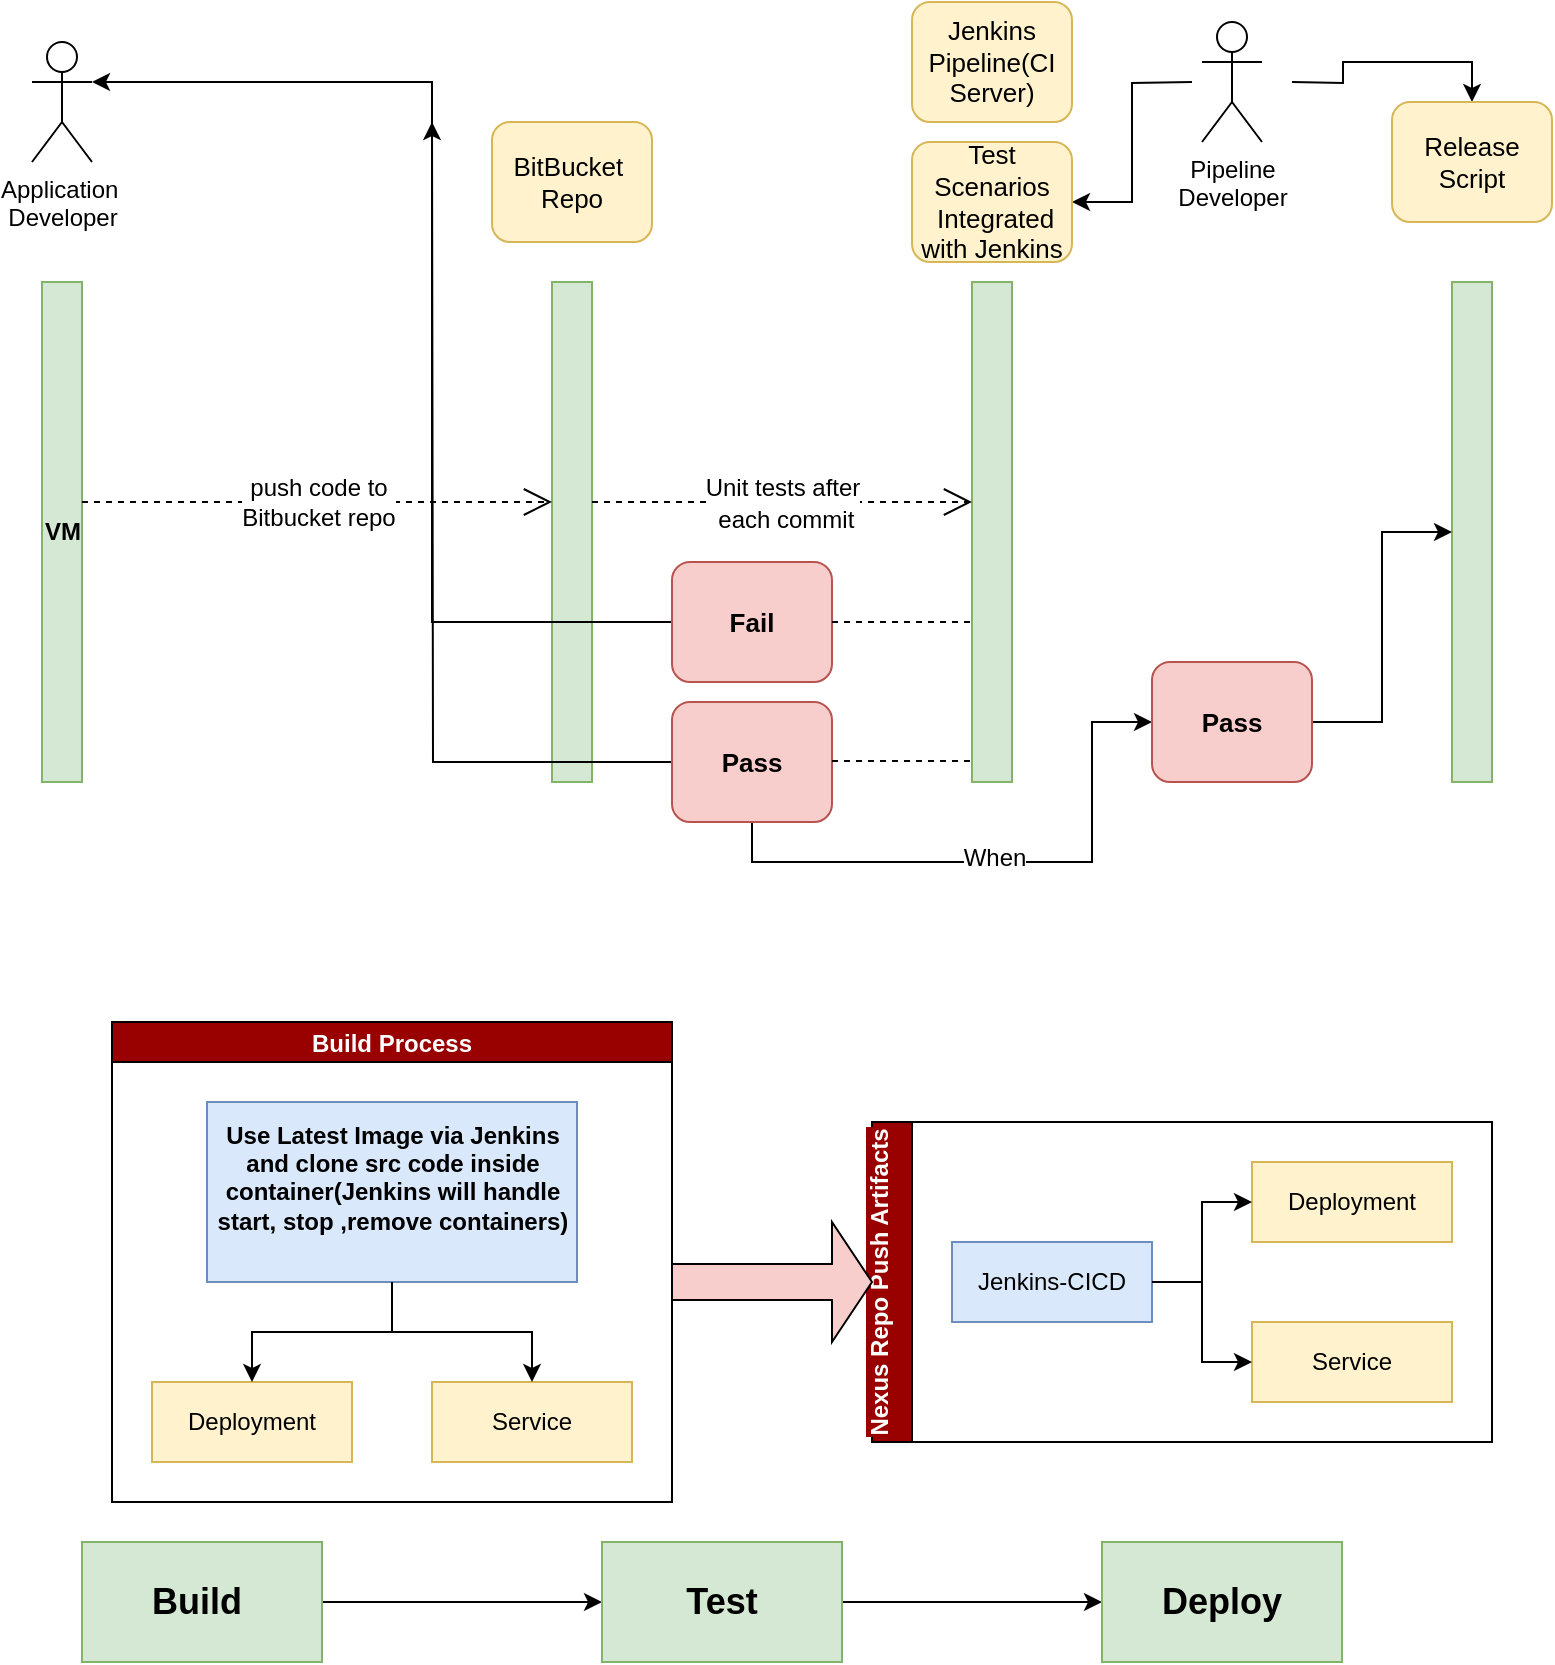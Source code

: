 <mxfile version="16.5.3" type="github" pages="2"><diagram id="RxmPx9w5jdzufzQm7B2K" name="Page-1"><mxGraphModel dx="1038" dy="547" grid="1" gridSize="10" guides="1" tooltips="1" connect="1" arrows="1" fold="1" page="1" pageScale="1" pageWidth="850" pageHeight="1100" math="0" shadow="0"><root><mxCell id="0"/><mxCell id="1" parent="0"/><mxCell id="TXXqWg1TCEIOcqlLvXfd-5" value="Application&amp;nbsp;&lt;br&gt;Developer" style="shape=umlActor;verticalLabelPosition=bottom;verticalAlign=top;html=1;outlineConnect=0;" parent="1" vertex="1"><mxGeometry x="50" y="40" width="30" height="60" as="geometry"/></mxCell><mxCell id="TXXqWg1TCEIOcqlLvXfd-38" style="edgeStyle=orthogonalEdgeStyle;rounded=0;orthogonalLoop=1;jettySize=auto;html=1;entryX=0.5;entryY=0;entryDx=0;entryDy=0;fontSize=12;" parent="1" target="TXXqWg1TCEIOcqlLvXfd-29" edge="1"><mxGeometry relative="1" as="geometry"><mxPoint x="680" y="60" as="sourcePoint"/></mxGeometry></mxCell><mxCell id="TXXqWg1TCEIOcqlLvXfd-52" style="edgeStyle=orthogonalEdgeStyle;rounded=0;orthogonalLoop=1;jettySize=auto;html=1;entryX=1;entryY=0.5;entryDx=0;entryDy=0;fontSize=12;" parent="1" target="TXXqWg1TCEIOcqlLvXfd-28" edge="1"><mxGeometry relative="1" as="geometry"><mxPoint x="630" y="60" as="sourcePoint"/></mxGeometry></mxCell><mxCell id="TXXqWg1TCEIOcqlLvXfd-14" value="Pipeline&lt;br&gt;Developer&lt;br&gt;" style="shape=umlActor;verticalLabelPosition=bottom;verticalAlign=top;html=1;outlineConnect=0;" parent="1" vertex="1"><mxGeometry x="635" y="30" width="30" height="60" as="geometry"/></mxCell><mxCell id="TXXqWg1TCEIOcqlLvXfd-17" value="&lt;b&gt;VM&lt;/b&gt;" style="html=1;points=[];perimeter=orthogonalPerimeter;fillColor=#d5e8d4;strokeColor=#82b366;" parent="1" vertex="1"><mxGeometry x="55" y="160" width="20" height="250" as="geometry"/></mxCell><mxCell id="TXXqWg1TCEIOcqlLvXfd-18" value="" style="html=1;points=[];perimeter=orthogonalPerimeter;fillColor=#d5e8d4;strokeColor=#82b366;" parent="1" vertex="1"><mxGeometry x="310" y="160" width="20" height="250" as="geometry"/></mxCell><mxCell id="TXXqWg1TCEIOcqlLvXfd-19" value="" style="html=1;points=[];perimeter=orthogonalPerimeter;fillColor=#d5e8d4;strokeColor=#82b366;" parent="1" vertex="1"><mxGeometry x="520" y="160" width="20" height="250" as="geometry"/></mxCell><mxCell id="TXXqWg1TCEIOcqlLvXfd-20" value="" style="html=1;points=[];perimeter=orthogonalPerimeter;fillColor=#d5e8d4;strokeColor=#82b366;" parent="1" vertex="1"><mxGeometry x="760" y="160" width="20" height="250" as="geometry"/></mxCell><mxCell id="TXXqWg1TCEIOcqlLvXfd-24" style="edgeStyle=orthogonalEdgeStyle;rounded=0;orthogonalLoop=1;jettySize=auto;html=1;exitX=1;exitY=0.5;exitDx=0;exitDy=0;" parent="1" source="TXXqWg1TCEIOcqlLvXfd-21" target="TXXqWg1TCEIOcqlLvXfd-22" edge="1"><mxGeometry relative="1" as="geometry"/></mxCell><mxCell id="TXXqWg1TCEIOcqlLvXfd-21" value="Build&lt;span style=&quot;white-space: pre; font-size: 18px;&quot;&gt; &lt;/span&gt;" style="rounded=0;whiteSpace=wrap;html=1;fillColor=#d5e8d4;strokeColor=#82b366;fontStyle=1;fontSize=18;" parent="1" vertex="1"><mxGeometry x="75" y="790" width="120" height="60" as="geometry"/></mxCell><mxCell id="TXXqWg1TCEIOcqlLvXfd-25" style="edgeStyle=orthogonalEdgeStyle;rounded=0;orthogonalLoop=1;jettySize=auto;html=1;exitX=1;exitY=0.5;exitDx=0;exitDy=0;entryX=0;entryY=0.5;entryDx=0;entryDy=0;" parent="1" source="TXXqWg1TCEIOcqlLvXfd-22" target="TXXqWg1TCEIOcqlLvXfd-23" edge="1"><mxGeometry relative="1" as="geometry"/></mxCell><mxCell id="TXXqWg1TCEIOcqlLvXfd-22" value="Test" style="rounded=0;whiteSpace=wrap;html=1;fillColor=#d5e8d4;strokeColor=#82b366;fontStyle=1;fontSize=18;" parent="1" vertex="1"><mxGeometry x="335" y="790" width="120" height="60" as="geometry"/></mxCell><mxCell id="TXXqWg1TCEIOcqlLvXfd-23" value="Deploy" style="rounded=0;whiteSpace=wrap;html=1;fillColor=#d5e8d4;strokeColor=#82b366;fontStyle=1;fontSize=18;" parent="1" vertex="1"><mxGeometry x="585" y="790" width="120" height="60" as="geometry"/></mxCell><mxCell id="TXXqWg1TCEIOcqlLvXfd-26" value="BitBucket&amp;nbsp;&lt;br style=&quot;font-size: 13px;&quot;&gt;Repo" style="rounded=1;whiteSpace=wrap;html=1;fillColor=#fff2cc;strokeColor=#d6b656;fontSize=13;" parent="1" vertex="1"><mxGeometry x="280" y="80" width="80" height="60" as="geometry"/></mxCell><mxCell id="TXXqWg1TCEIOcqlLvXfd-27" value="Jenkins Pipeline(CI Server)" style="rounded=1;whiteSpace=wrap;html=1;fillColor=#fff2cc;strokeColor=#d6b656;fontSize=13;" parent="1" vertex="1"><mxGeometry x="490" y="20" width="80" height="60" as="geometry"/></mxCell><mxCell id="TXXqWg1TCEIOcqlLvXfd-28" value="Test Scenarios&lt;br&gt;&amp;nbsp;Integrated with Jenkins" style="rounded=1;whiteSpace=wrap;html=1;fillColor=#fff2cc;strokeColor=#d6b656;fontSize=13;" parent="1" vertex="1"><mxGeometry x="490" y="90" width="80" height="60" as="geometry"/></mxCell><mxCell id="TXXqWg1TCEIOcqlLvXfd-29" value="Release Script" style="rounded=1;whiteSpace=wrap;html=1;fillColor=#fff2cc;strokeColor=#d6b656;fontSize=13;" parent="1" vertex="1"><mxGeometry x="730" y="70" width="80" height="60" as="geometry"/></mxCell><mxCell id="TXXqWg1TCEIOcqlLvXfd-32" value="push code to &lt;br&gt;Bitbucket repo" style="endArrow=open;endSize=12;dashed=1;html=1;fontSize=12;entryX=0;entryY=0.44;entryDx=0;entryDy=0;entryPerimeter=0;" parent="1" target="TXXqWg1TCEIOcqlLvXfd-18" edge="1"><mxGeometry width="160" relative="1" as="geometry"><mxPoint x="75" y="270" as="sourcePoint"/><mxPoint x="235" y="270" as="targetPoint"/></mxGeometry></mxCell><mxCell id="TXXqWg1TCEIOcqlLvXfd-33" value="&lt;font style=&quot;font-size: 12px&quot;&gt;Unit tests after&lt;br&gt;&amp;nbsp;each commit&lt;/font&gt;" style="endArrow=open;endSize=12;dashed=1;html=1;fontSize=13;" parent="1" target="TXXqWg1TCEIOcqlLvXfd-19" edge="1"><mxGeometry width="160" relative="1" as="geometry"><mxPoint x="330" y="270" as="sourcePoint"/><mxPoint x="500" y="270" as="targetPoint"/></mxGeometry></mxCell><mxCell id="TXXqWg1TCEIOcqlLvXfd-53" style="edgeStyle=orthogonalEdgeStyle;rounded=0;orthogonalLoop=1;jettySize=auto;html=1;exitX=0;exitY=0.5;exitDx=0;exitDy=0;entryX=1;entryY=0.333;entryDx=0;entryDy=0;entryPerimeter=0;fontSize=12;" parent="1" source="TXXqWg1TCEIOcqlLvXfd-34" target="TXXqWg1TCEIOcqlLvXfd-5" edge="1"><mxGeometry relative="1" as="geometry"><Array as="points"><mxPoint x="250" y="330"/><mxPoint x="250" y="60"/></Array></mxGeometry></mxCell><mxCell id="TXXqWg1TCEIOcqlLvXfd-34" value="&lt;b&gt;Fail&lt;/b&gt;" style="rounded=1;whiteSpace=wrap;html=1;fillColor=#f8cecc;strokeColor=#b85450;fontSize=13;" parent="1" vertex="1"><mxGeometry x="370" y="300" width="80" height="60" as="geometry"/></mxCell><mxCell id="TXXqWg1TCEIOcqlLvXfd-47" value="" style="edgeStyle=orthogonalEdgeStyle;rounded=0;orthogonalLoop=1;jettySize=auto;html=1;fontSize=12;exitX=0.5;exitY=1;exitDx=0;exitDy=0;" parent="1" source="TXXqWg1TCEIOcqlLvXfd-35" edge="1"><mxGeometry relative="1" as="geometry"><mxPoint x="610" y="380" as="targetPoint"/><Array as="points"><mxPoint x="410" y="450"/><mxPoint x="580" y="450"/><mxPoint x="580" y="380"/></Array></mxGeometry></mxCell><mxCell id="TXXqWg1TCEIOcqlLvXfd-49" value="When" style="edgeLabel;html=1;align=center;verticalAlign=middle;resizable=0;points=[];fontSize=12;" parent="TXXqWg1TCEIOcqlLvXfd-47" vertex="1" connectable="0"><mxGeometry x="-0.028" y="2" relative="1" as="geometry"><mxPoint as="offset"/></mxGeometry></mxCell><mxCell id="TXXqWg1TCEIOcqlLvXfd-54" style="edgeStyle=orthogonalEdgeStyle;rounded=0;orthogonalLoop=1;jettySize=auto;html=1;exitX=0;exitY=0.5;exitDx=0;exitDy=0;fontSize=12;" parent="1" source="TXXqWg1TCEIOcqlLvXfd-35" edge="1"><mxGeometry relative="1" as="geometry"><mxPoint x="250" y="80" as="targetPoint"/></mxGeometry></mxCell><mxCell id="TXXqWg1TCEIOcqlLvXfd-35" value="&lt;b&gt;Pass&lt;/b&gt;" style="rounded=1;whiteSpace=wrap;html=1;fillColor=#f8cecc;strokeColor=#b85450;fontSize=13;" parent="1" vertex="1"><mxGeometry x="370" y="370" width="80" height="60" as="geometry"/></mxCell><mxCell id="TXXqWg1TCEIOcqlLvXfd-44" value="" style="endArrow=none;dashed=1;html=1;fontSize=12;exitX=1;exitY=0.5;exitDx=0;exitDy=0;" parent="1" source="TXXqWg1TCEIOcqlLvXfd-34" edge="1"><mxGeometry width="50" height="50" relative="1" as="geometry"><mxPoint x="470" y="380" as="sourcePoint"/><mxPoint x="520" y="330" as="targetPoint"/></mxGeometry></mxCell><mxCell id="TXXqWg1TCEIOcqlLvXfd-45" value="" style="endArrow=none;dashed=1;html=1;fontSize=12;exitX=1;exitY=0.5;exitDx=0;exitDy=0;" parent="1" edge="1"><mxGeometry width="50" height="50" relative="1" as="geometry"><mxPoint x="450" y="399.5" as="sourcePoint"/><mxPoint x="520" y="399.5" as="targetPoint"/></mxGeometry></mxCell><mxCell id="TXXqWg1TCEIOcqlLvXfd-51" style="edgeStyle=orthogonalEdgeStyle;rounded=0;orthogonalLoop=1;jettySize=auto;html=1;exitX=1;exitY=0.5;exitDx=0;exitDy=0;fontSize=12;" parent="1" source="TXXqWg1TCEIOcqlLvXfd-46" target="TXXqWg1TCEIOcqlLvXfd-20" edge="1"><mxGeometry relative="1" as="geometry"/></mxCell><mxCell id="TXXqWg1TCEIOcqlLvXfd-46" value="&lt;b&gt;Pass&lt;/b&gt;" style="rounded=1;whiteSpace=wrap;html=1;fillColor=#f8cecc;strokeColor=#b85450;fontSize=13;" parent="1" vertex="1"><mxGeometry x="610" y="350" width="80" height="60" as="geometry"/></mxCell><mxCell id="hgABfcgXAws2KzfmDghC-1" value="Nexus Repo Push Artifacts&#10;" style="swimlane;startSize=20;horizontal=0;childLayout=treeLayout;horizontalTree=1;resizable=0;containerType=tree;fontColor=#FFFFFF;labelBackgroundColor=#990000;fillColor=#990000;" parent="1" vertex="1"><mxGeometry x="470" y="580" width="310" height="160" as="geometry"/></mxCell><mxCell id="hgABfcgXAws2KzfmDghC-2" value="Jenkins-CICD" style="whiteSpace=wrap;html=1;fillColor=#dae8fc;strokeColor=#6c8ebf;" parent="hgABfcgXAws2KzfmDghC-1" vertex="1"><mxGeometry x="40" y="60" width="100" height="40" as="geometry"/></mxCell><mxCell id="hgABfcgXAws2KzfmDghC-3" value="Deployment" style="whiteSpace=wrap;html=1;fillColor=#fff2cc;strokeColor=#d6b656;" parent="hgABfcgXAws2KzfmDghC-1" vertex="1"><mxGeometry x="190" y="20" width="100" height="40" as="geometry"/></mxCell><mxCell id="hgABfcgXAws2KzfmDghC-4" value="" style="edgeStyle=elbowEdgeStyle;elbow=horizontal;html=1;rounded=0;" parent="hgABfcgXAws2KzfmDghC-1" source="hgABfcgXAws2KzfmDghC-2" target="hgABfcgXAws2KzfmDghC-3" edge="1"><mxGeometry relative="1" as="geometry"/></mxCell><mxCell id="hgABfcgXAws2KzfmDghC-5" value="Service" style="whiteSpace=wrap;html=1;fillColor=#fff2cc;strokeColor=#d6b656;" parent="hgABfcgXAws2KzfmDghC-1" vertex="1"><mxGeometry x="190" y="100" width="100" height="40" as="geometry"/></mxCell><mxCell id="hgABfcgXAws2KzfmDghC-6" value="" style="edgeStyle=elbowEdgeStyle;elbow=horizontal;html=1;rounded=0;" parent="hgABfcgXAws2KzfmDghC-1" source="hgABfcgXAws2KzfmDghC-2" target="hgABfcgXAws2KzfmDghC-5" edge="1"><mxGeometry relative="1" as="geometry"/></mxCell><mxCell id="UDHfY4Efi8n6eLUTuYqm-1" value="Build Process" style="swimlane;startSize=20;horizontal=1;childLayout=treeLayout;horizontalTree=0;resizable=0;containerType=tree;fontColor=#FFFFFF;labelBackgroundColor=#990000;fillColor=#990000;" parent="1" vertex="1"><mxGeometry x="90" y="530" width="280" height="240" as="geometry"/></mxCell><mxCell id="UDHfY4Efi8n6eLUTuYqm-2" value="&lt;b&gt;Use Latest Image via Jenkins and clone src code inside container(Jenkins will handle start, stop&amp;nbsp;,remove containers)&lt;br&gt;&lt;br&gt;&lt;/b&gt;" style="whiteSpace=wrap;html=1;fillColor=#dae8fc;strokeColor=#6c8ebf;" parent="UDHfY4Efi8n6eLUTuYqm-1" vertex="1"><mxGeometry x="47.5" y="40" width="185" height="90" as="geometry"/></mxCell><mxCell id="UDHfY4Efi8n6eLUTuYqm-3" value="Deployment" style="whiteSpace=wrap;html=1;fillColor=#fff2cc;strokeColor=#d6b656;" parent="UDHfY4Efi8n6eLUTuYqm-1" vertex="1"><mxGeometry x="20" y="180" width="100" height="40" as="geometry"/></mxCell><mxCell id="UDHfY4Efi8n6eLUTuYqm-4" value="" style="edgeStyle=elbowEdgeStyle;elbow=vertical;html=1;rounded=0;" parent="UDHfY4Efi8n6eLUTuYqm-1" source="UDHfY4Efi8n6eLUTuYqm-2" target="UDHfY4Efi8n6eLUTuYqm-3" edge="1"><mxGeometry relative="1" as="geometry"/></mxCell><mxCell id="UDHfY4Efi8n6eLUTuYqm-5" value="Service" style="whiteSpace=wrap;html=1;fillColor=#fff2cc;strokeColor=#d6b656;" parent="UDHfY4Efi8n6eLUTuYqm-1" vertex="1"><mxGeometry x="160" y="180" width="100" height="40" as="geometry"/></mxCell><mxCell id="UDHfY4Efi8n6eLUTuYqm-6" value="" style="edgeStyle=elbowEdgeStyle;elbow=vertical;html=1;rounded=0;" parent="UDHfY4Efi8n6eLUTuYqm-1" source="UDHfY4Efi8n6eLUTuYqm-2" target="UDHfY4Efi8n6eLUTuYqm-5" edge="1"><mxGeometry relative="1" as="geometry"/></mxCell><mxCell id="UDHfY4Efi8n6eLUTuYqm-8" value="" style="shape=singleArrow;whiteSpace=wrap;html=1;fillColor=#F8CECC;" parent="1" vertex="1"><mxGeometry x="370" y="630" width="100" height="60" as="geometry"/></mxCell></root></mxGraphModel></diagram><diagram id="9pV6-z7CMk7I3L78Z02f" name="Page-2"><mxGraphModel dx="1038" dy="547" grid="1" gridSize="10" guides="1" tooltips="1" connect="1" arrows="1" fold="1" page="1" pageScale="1" pageWidth="850" pageHeight="1100" math="0" shadow="0"><root><mxCell id="CVndLo0PHLI1p5Sf6Zgg-0"/><mxCell id="CVndLo0PHLI1p5Sf6Zgg-1" parent="CVndLo0PHLI1p5Sf6Zgg-0"/><mxCell id="HX7PPoZN8i2_heI7QN7X-8" style="edgeStyle=orthogonalEdgeStyle;rounded=0;orthogonalLoop=1;jettySize=auto;html=1;exitX=1;exitY=0.5;exitDx=0;exitDy=0;" parent="CVndLo0PHLI1p5Sf6Zgg-1" source="HX7PPoZN8i2_heI7QN7X-9" target="HX7PPoZN8i2_heI7QN7X-11" edge="1"><mxGeometry relative="1" as="geometry"/></mxCell><mxCell id="HX7PPoZN8i2_heI7QN7X-9" value="Builder&lt;span style=&quot;white-space: pre ; font-size: 18px&quot;&gt; &lt;/span&gt;" style="rounded=0;whiteSpace=wrap;html=1;fillColor=#d5e8d4;strokeColor=#82b366;fontStyle=1;fontSize=18;" parent="CVndLo0PHLI1p5Sf6Zgg-1" vertex="1"><mxGeometry x="50" y="60" width="120" height="60" as="geometry"/></mxCell><mxCell id="HX7PPoZN8i2_heI7QN7X-10" style="edgeStyle=orthogonalEdgeStyle;rounded=0;orthogonalLoop=1;jettySize=auto;html=1;exitX=1;exitY=0.5;exitDx=0;exitDy=0;entryX=0;entryY=0.5;entryDx=0;entryDy=0;" parent="CVndLo0PHLI1p5Sf6Zgg-1" source="HX7PPoZN8i2_heI7QN7X-11" target="HX7PPoZN8i2_heI7QN7X-12" edge="1"><mxGeometry relative="1" as="geometry"/></mxCell><mxCell id="HX7PPoZN8i2_heI7QN7X-11" value="Build OCI Image" style="rounded=0;whiteSpace=wrap;html=1;fillColor=#d5e8d4;strokeColor=#82b366;fontStyle=1;fontSize=18;" parent="CVndLo0PHLI1p5Sf6Zgg-1" vertex="1"><mxGeometry x="365" y="150" width="120" height="60" as="geometry"/></mxCell><mxCell id="HX7PPoZN8i2_heI7QN7X-12" value="Build Code? Mount?" style="rounded=0;whiteSpace=wrap;html=1;fillColor=#d5e8d4;strokeColor=#82b366;fontStyle=1;fontSize=18;" parent="CVndLo0PHLI1p5Sf6Zgg-1" vertex="1"><mxGeometry x="640" y="300" width="120" height="60" as="geometry"/></mxCell></root></mxGraphModel></diagram></mxfile>